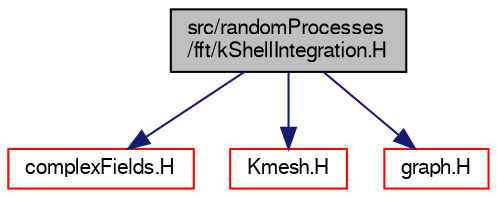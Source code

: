 digraph "src/randomProcesses/fft/kShellIntegration.H"
{
  bgcolor="transparent";
  edge [fontname="FreeSans",fontsize="10",labelfontname="FreeSans",labelfontsize="10"];
  node [fontname="FreeSans",fontsize="10",shape=record];
  Node0 [label="src/randomProcesses\l/fft/kShellIntegration.H",height=0.2,width=0.4,color="black", fillcolor="grey75", style="filled", fontcolor="black"];
  Node0 -> Node1 [color="midnightblue",fontsize="10",style="solid",fontname="FreeSans"];
  Node1 [label="complexFields.H",height=0.2,width=0.4,color="red",URL="$a09539.html"];
  Node0 -> Node105 [color="midnightblue",fontsize="10",style="solid",fontname="FreeSans"];
  Node105 [label="Kmesh.H",height=0.2,width=0.4,color="red",URL="$a13994.html"];
  Node0 -> Node274 [color="midnightblue",fontsize="10",style="solid",fontname="FreeSans"];
  Node274 [label="graph.H",height=0.2,width=0.4,color="red",URL="$a10298.html"];
}

